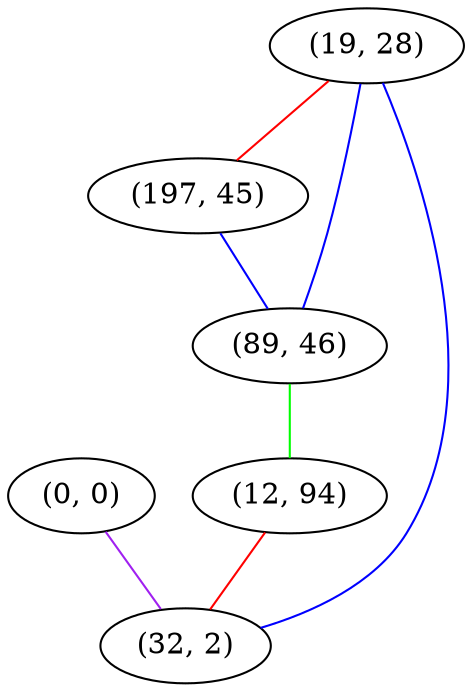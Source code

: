 graph "" {
"(0, 0)";
"(19, 28)";
"(197, 45)";
"(89, 46)";
"(12, 94)";
"(32, 2)";
"(0, 0)" -- "(32, 2)"  [color=purple, key=0, weight=4];
"(19, 28)" -- "(89, 46)"  [color=blue, key=0, weight=3];
"(19, 28)" -- "(197, 45)"  [color=red, key=0, weight=1];
"(19, 28)" -- "(32, 2)"  [color=blue, key=0, weight=3];
"(197, 45)" -- "(89, 46)"  [color=blue, key=0, weight=3];
"(89, 46)" -- "(12, 94)"  [color=green, key=0, weight=2];
"(12, 94)" -- "(32, 2)"  [color=red, key=0, weight=1];
}
